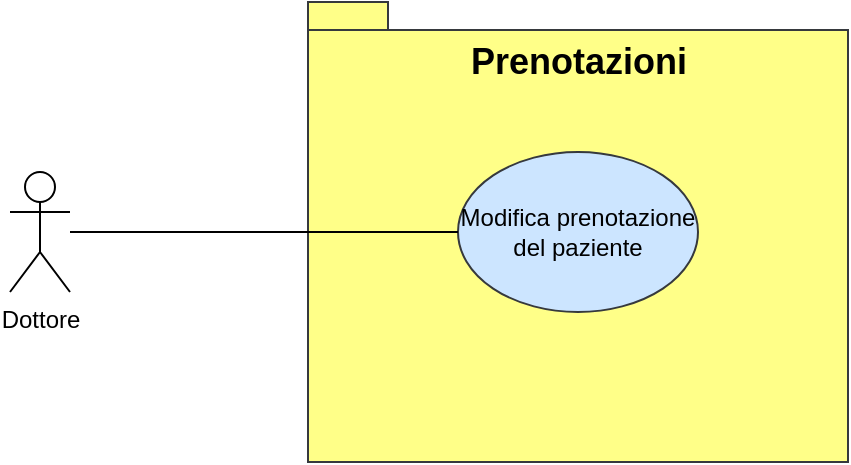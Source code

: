 <mxfile version="20.3.0" type="device"><diagram id="sbRxJq5bI1OILi0bXNPT" name="Pagina-1"><mxGraphModel dx="1038" dy="641" grid="1" gridSize="10" guides="1" tooltips="1" connect="1" arrows="1" fold="1" page="1" pageScale="1" pageWidth="827" pageHeight="1169" math="0" shadow="0"><root><mxCell id="0"/><mxCell id="1" parent="0"/><mxCell id="u2U3BzlILNHxJk4tGvRp-1" value="Dottore" style="shape=umlActor;verticalLabelPosition=bottom;verticalAlign=top;html=1;outlineConnect=0;" vertex="1" parent="1"><mxGeometry x="130" y="555" width="30" height="60" as="geometry"/></mxCell><mxCell id="u2U3BzlILNHxJk4tGvRp-2" value="" style="shape=folder;fontStyle=1;spacingTop=10;tabWidth=40;tabHeight=14;tabPosition=left;html=1;fillColor=#ffff88;strokeColor=#36393d;" vertex="1" parent="1"><mxGeometry x="279" y="470" width="270" height="230" as="geometry"/></mxCell><mxCell id="u2U3BzlILNHxJk4tGvRp-3" value="Prenotazioni" style="text;html=1;align=center;verticalAlign=middle;resizable=0;points=[];autosize=1;strokeColor=none;fillColor=none;fontStyle=1;fontSize=18;" vertex="1" parent="1"><mxGeometry x="349" y="480" width="130" height="40" as="geometry"/></mxCell><mxCell id="u2U3BzlILNHxJk4tGvRp-4" value="Modifica prenotazione del paziente" style="ellipse;whiteSpace=wrap;html=1;fontSize=12;fillColor=#cce5ff;strokeColor=#36393d;" vertex="1" parent="1"><mxGeometry x="354" y="545" width="120" height="80" as="geometry"/></mxCell><mxCell id="u2U3BzlILNHxJk4tGvRp-5" style="edgeStyle=orthogonalEdgeStyle;rounded=0;orthogonalLoop=1;jettySize=auto;html=1;entryX=0;entryY=0.5;entryDx=0;entryDy=0;fontSize=12;endArrow=none;endFill=0;" edge="1" parent="1" source="u2U3BzlILNHxJk4tGvRp-1" target="u2U3BzlILNHxJk4tGvRp-4"><mxGeometry relative="1" as="geometry"/></mxCell></root></mxGraphModel></diagram></mxfile>